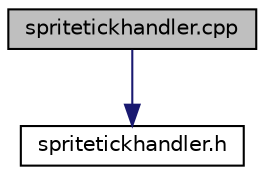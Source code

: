 digraph "spritetickhandler.cpp"
{
 // LATEX_PDF_SIZE
  edge [fontname="Helvetica",fontsize="10",labelfontname="Helvetica",labelfontsize="10"];
  node [fontname="Helvetica",fontsize="10",shape=record];
  Node1 [label="spritetickhandler.cpp",height=0.2,width=0.4,color="black", fillcolor="grey75", style="filled", fontcolor="black",tooltip="Définition de la classe SpriteTickHandler."];
  Node1 -> Node2 [color="midnightblue",fontsize="10",style="solid",fontname="Helvetica"];
  Node2 [label="spritetickhandler.h",height=0.2,width=0.4,color="black", fillcolor="white", style="filled",URL="$spritetickhandler_8h.html",tooltip="Déclaration de la classe SpriteTickHandler."];
}
